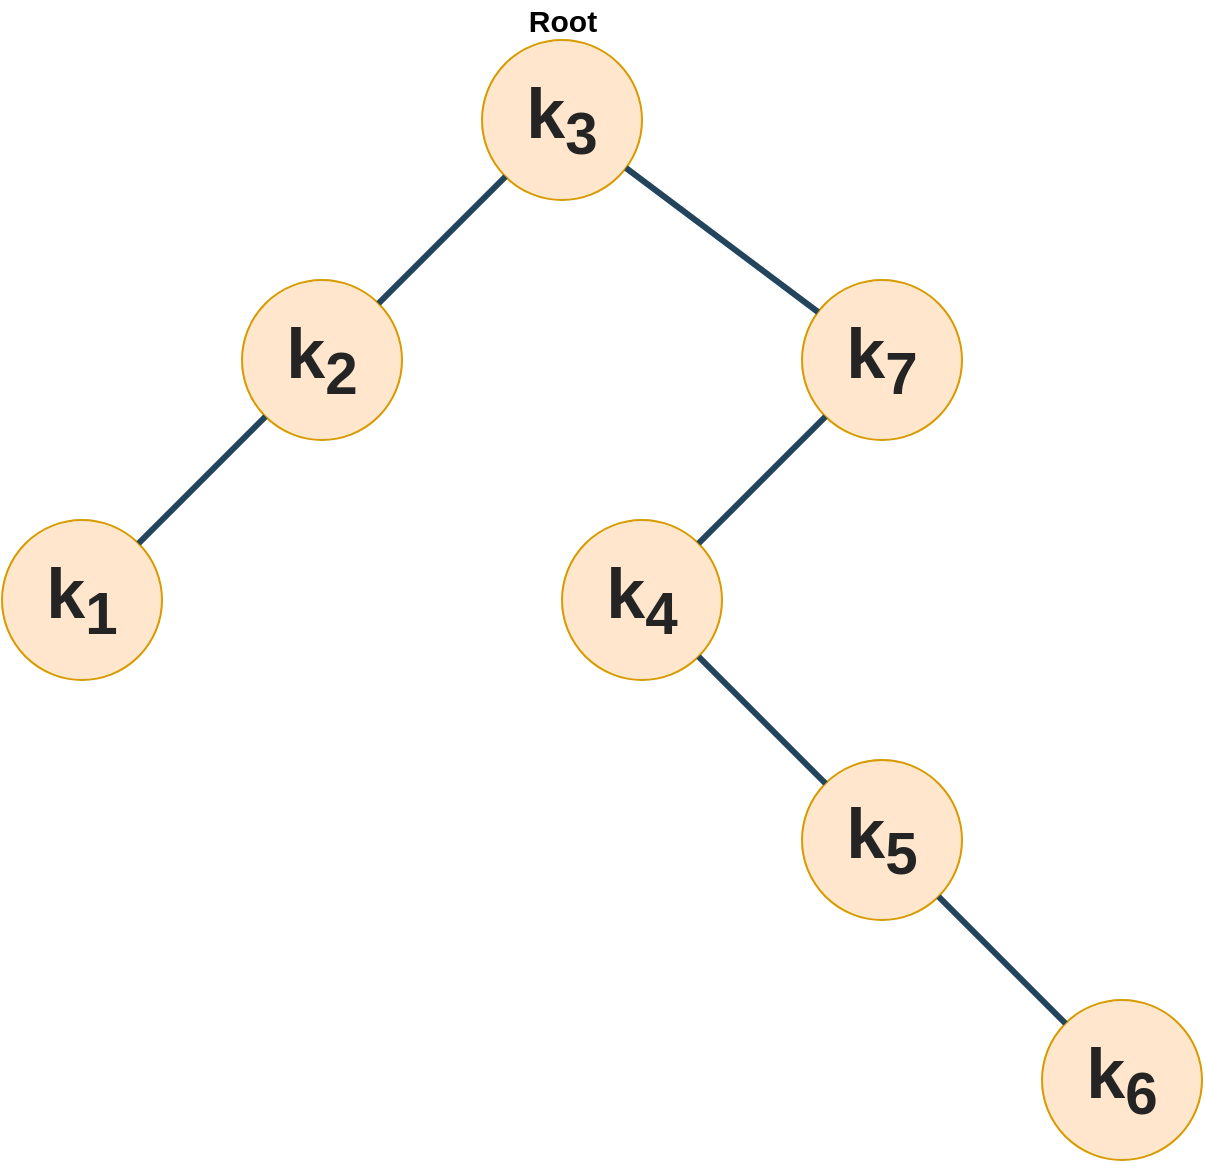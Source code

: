 <mxfile>
    <diagram id="XDN6uzW7zwR33KGoeGrk" name="페이지-1">
        <mxGraphModel dx="1369" dy="790" grid="1" gridSize="10" guides="1" tooltips="1" connect="1" arrows="1" fold="1" page="1" pageScale="1" pageWidth="1169" pageHeight="827" background="#ffffff" math="0" shadow="0">
            <root>
                <mxCell id="0"/>
                <mxCell id="1" parent="0"/>
                <mxCell id="2" value="&lt;b&gt;&lt;font style=&quot;font-size: 35px&quot;&gt;k&lt;sub&gt;3&lt;/sub&gt;&lt;/font&gt;&lt;/b&gt;" style="ellipse;whiteSpace=wrap;html=1;aspect=fixed;fillColor=#ffe6cc;strokeColor=#d79b00;fontColor=#242424;" parent="1" vertex="1">
                    <mxGeometry x="360" y="80" width="80" height="80" as="geometry"/>
                </mxCell>
                <mxCell id="15" value="&lt;span style=&quot;font-size: 35px&quot;&gt;&lt;b&gt;k&lt;sub&gt;2&lt;/sub&gt;&lt;/b&gt;&lt;/span&gt;" style="ellipse;whiteSpace=wrap;html=1;aspect=fixed;fillColor=#ffe6cc;strokeColor=#d79b00;fontColor=#242424;" parent="1" vertex="1">
                    <mxGeometry x="240" y="200" width="80" height="80" as="geometry"/>
                </mxCell>
                <mxCell id="16" value="&lt;b&gt;&lt;font style=&quot;font-size: 35px&quot;&gt;k&lt;sub&gt;1&lt;/sub&gt;&lt;/font&gt;&lt;/b&gt;" style="ellipse;whiteSpace=wrap;html=1;aspect=fixed;fillColor=#ffe6cc;strokeColor=#d79b00;fontColor=#242424;" parent="1" vertex="1">
                    <mxGeometry x="120" y="320" width="80" height="80" as="geometry"/>
                </mxCell>
                <mxCell id="21" value="&lt;b&gt;&lt;font style=&quot;font-size: 35px&quot;&gt;k&lt;sub&gt;7&lt;/sub&gt;&lt;/font&gt;&lt;/b&gt;" style="ellipse;whiteSpace=wrap;html=1;aspect=fixed;fillColor=#ffe6cc;strokeColor=#d79b00;fontColor=#242424;" parent="1" vertex="1">
                    <mxGeometry x="520" y="200" width="80" height="80" as="geometry"/>
                </mxCell>
                <mxCell id="22" value="&lt;b&gt;&lt;font style=&quot;font-size: 35px&quot;&gt;k&lt;sub&gt;4&lt;/sub&gt;&lt;/font&gt;&lt;/b&gt;" style="ellipse;whiteSpace=wrap;html=1;aspect=fixed;fillColor=#ffe6cc;strokeColor=#d79b00;fontColor=#242424;" parent="1" vertex="1">
                    <mxGeometry x="400" y="320" width="80" height="80" as="geometry"/>
                </mxCell>
                <mxCell id="25" value="&lt;b&gt;&lt;font style=&quot;font-size: 35px&quot;&gt;k&lt;sub&gt;5&lt;/sub&gt;&lt;/font&gt;&lt;/b&gt;" style="ellipse;whiteSpace=wrap;html=1;aspect=fixed;fillColor=#ffe6cc;strokeColor=#d79b00;fontColor=#242424;" parent="1" vertex="1">
                    <mxGeometry x="520" y="440" width="80" height="80" as="geometry"/>
                </mxCell>
                <mxCell id="26" value="" style="endArrow=none;html=1;strokeWidth=3;fillColor=#bac8d3;strokeColor=#23445d;" parent="1" source="15" target="2" edge="1">
                    <mxGeometry width="50" height="50" relative="1" as="geometry">
                        <mxPoint x="630" y="450" as="sourcePoint"/>
                        <mxPoint x="680" y="400" as="targetPoint"/>
                    </mxGeometry>
                </mxCell>
                <mxCell id="27" value="" style="endArrow=none;html=1;strokeWidth=3;fillColor=#bac8d3;strokeColor=#23445d;" parent="1" source="16" target="15" edge="1">
                    <mxGeometry width="50" height="50" relative="1" as="geometry">
                        <mxPoint x="324.3" y="229.42" as="sourcePoint"/>
                        <mxPoint x="455.7" y="150.58" as="targetPoint"/>
                    </mxGeometry>
                </mxCell>
                <mxCell id="32" value="" style="endArrow=none;html=1;strokeWidth=3;fillColor=#bac8d3;strokeColor=#23445d;" parent="1" source="25" target="22" edge="1">
                    <mxGeometry width="50" height="50" relative="1" as="geometry">
                        <mxPoint x="238.284" y="381.716" as="sourcePoint"/>
                        <mxPoint x="301.716" y="318.284" as="targetPoint"/>
                    </mxGeometry>
                </mxCell>
                <mxCell id="33" value="" style="endArrow=none;html=1;strokeWidth=3;fillColor=#bac8d3;strokeColor=#23445d;" parent="1" source="21" target="2" edge="1">
                    <mxGeometry width="50" height="50" relative="1" as="geometry">
                        <mxPoint x="248.284" y="391.716" as="sourcePoint"/>
                        <mxPoint x="311.716" y="328.284" as="targetPoint"/>
                    </mxGeometry>
                </mxCell>
                <mxCell id="34" value="" style="endArrow=none;html=1;strokeWidth=3;fillColor=#bac8d3;strokeColor=#23445d;" parent="1" source="22" target="21" edge="1">
                    <mxGeometry width="50" height="50" relative="1" as="geometry">
                        <mxPoint x="258.284" y="401.716" as="sourcePoint"/>
                        <mxPoint x="321.716" y="338.284" as="targetPoint"/>
                    </mxGeometry>
                </mxCell>
                <mxCell id="36" value="&lt;b&gt;&lt;font style=&quot;font-size: 35px&quot;&gt;k&lt;sub&gt;6&lt;/sub&gt;&lt;/font&gt;&lt;/b&gt;" style="ellipse;whiteSpace=wrap;html=1;aspect=fixed;fillColor=#ffe6cc;strokeColor=#d79b00;fontColor=#242424;" vertex="1" parent="1">
                    <mxGeometry x="640" y="560" width="80" height="80" as="geometry"/>
                </mxCell>
                <mxCell id="38" value="" style="endArrow=none;html=1;strokeWidth=3;fillColor=#bac8d3;strokeColor=#23445d;" edge="1" parent="1" source="25" target="36">
                    <mxGeometry width="50" height="50" relative="1" as="geometry">
                        <mxPoint x="536.658" y="347.902" as="sourcePoint"/>
                        <mxPoint x="483.282" y="312.188" as="targetPoint"/>
                    </mxGeometry>
                </mxCell>
                <mxCell id="39" value="&lt;font color=&quot;#000000&quot; size=&quot;1&quot;&gt;&lt;b style=&quot;font-size: 15px&quot;&gt;Root&lt;/b&gt;&lt;/font&gt;" style="text;html=1;align=center;verticalAlign=middle;resizable=0;points=[];autosize=1;" vertex="1" parent="1">
                    <mxGeometry x="375" y="60" width="50" height="20" as="geometry"/>
                </mxCell>
            </root>
        </mxGraphModel>
    </diagram>
</mxfile>
